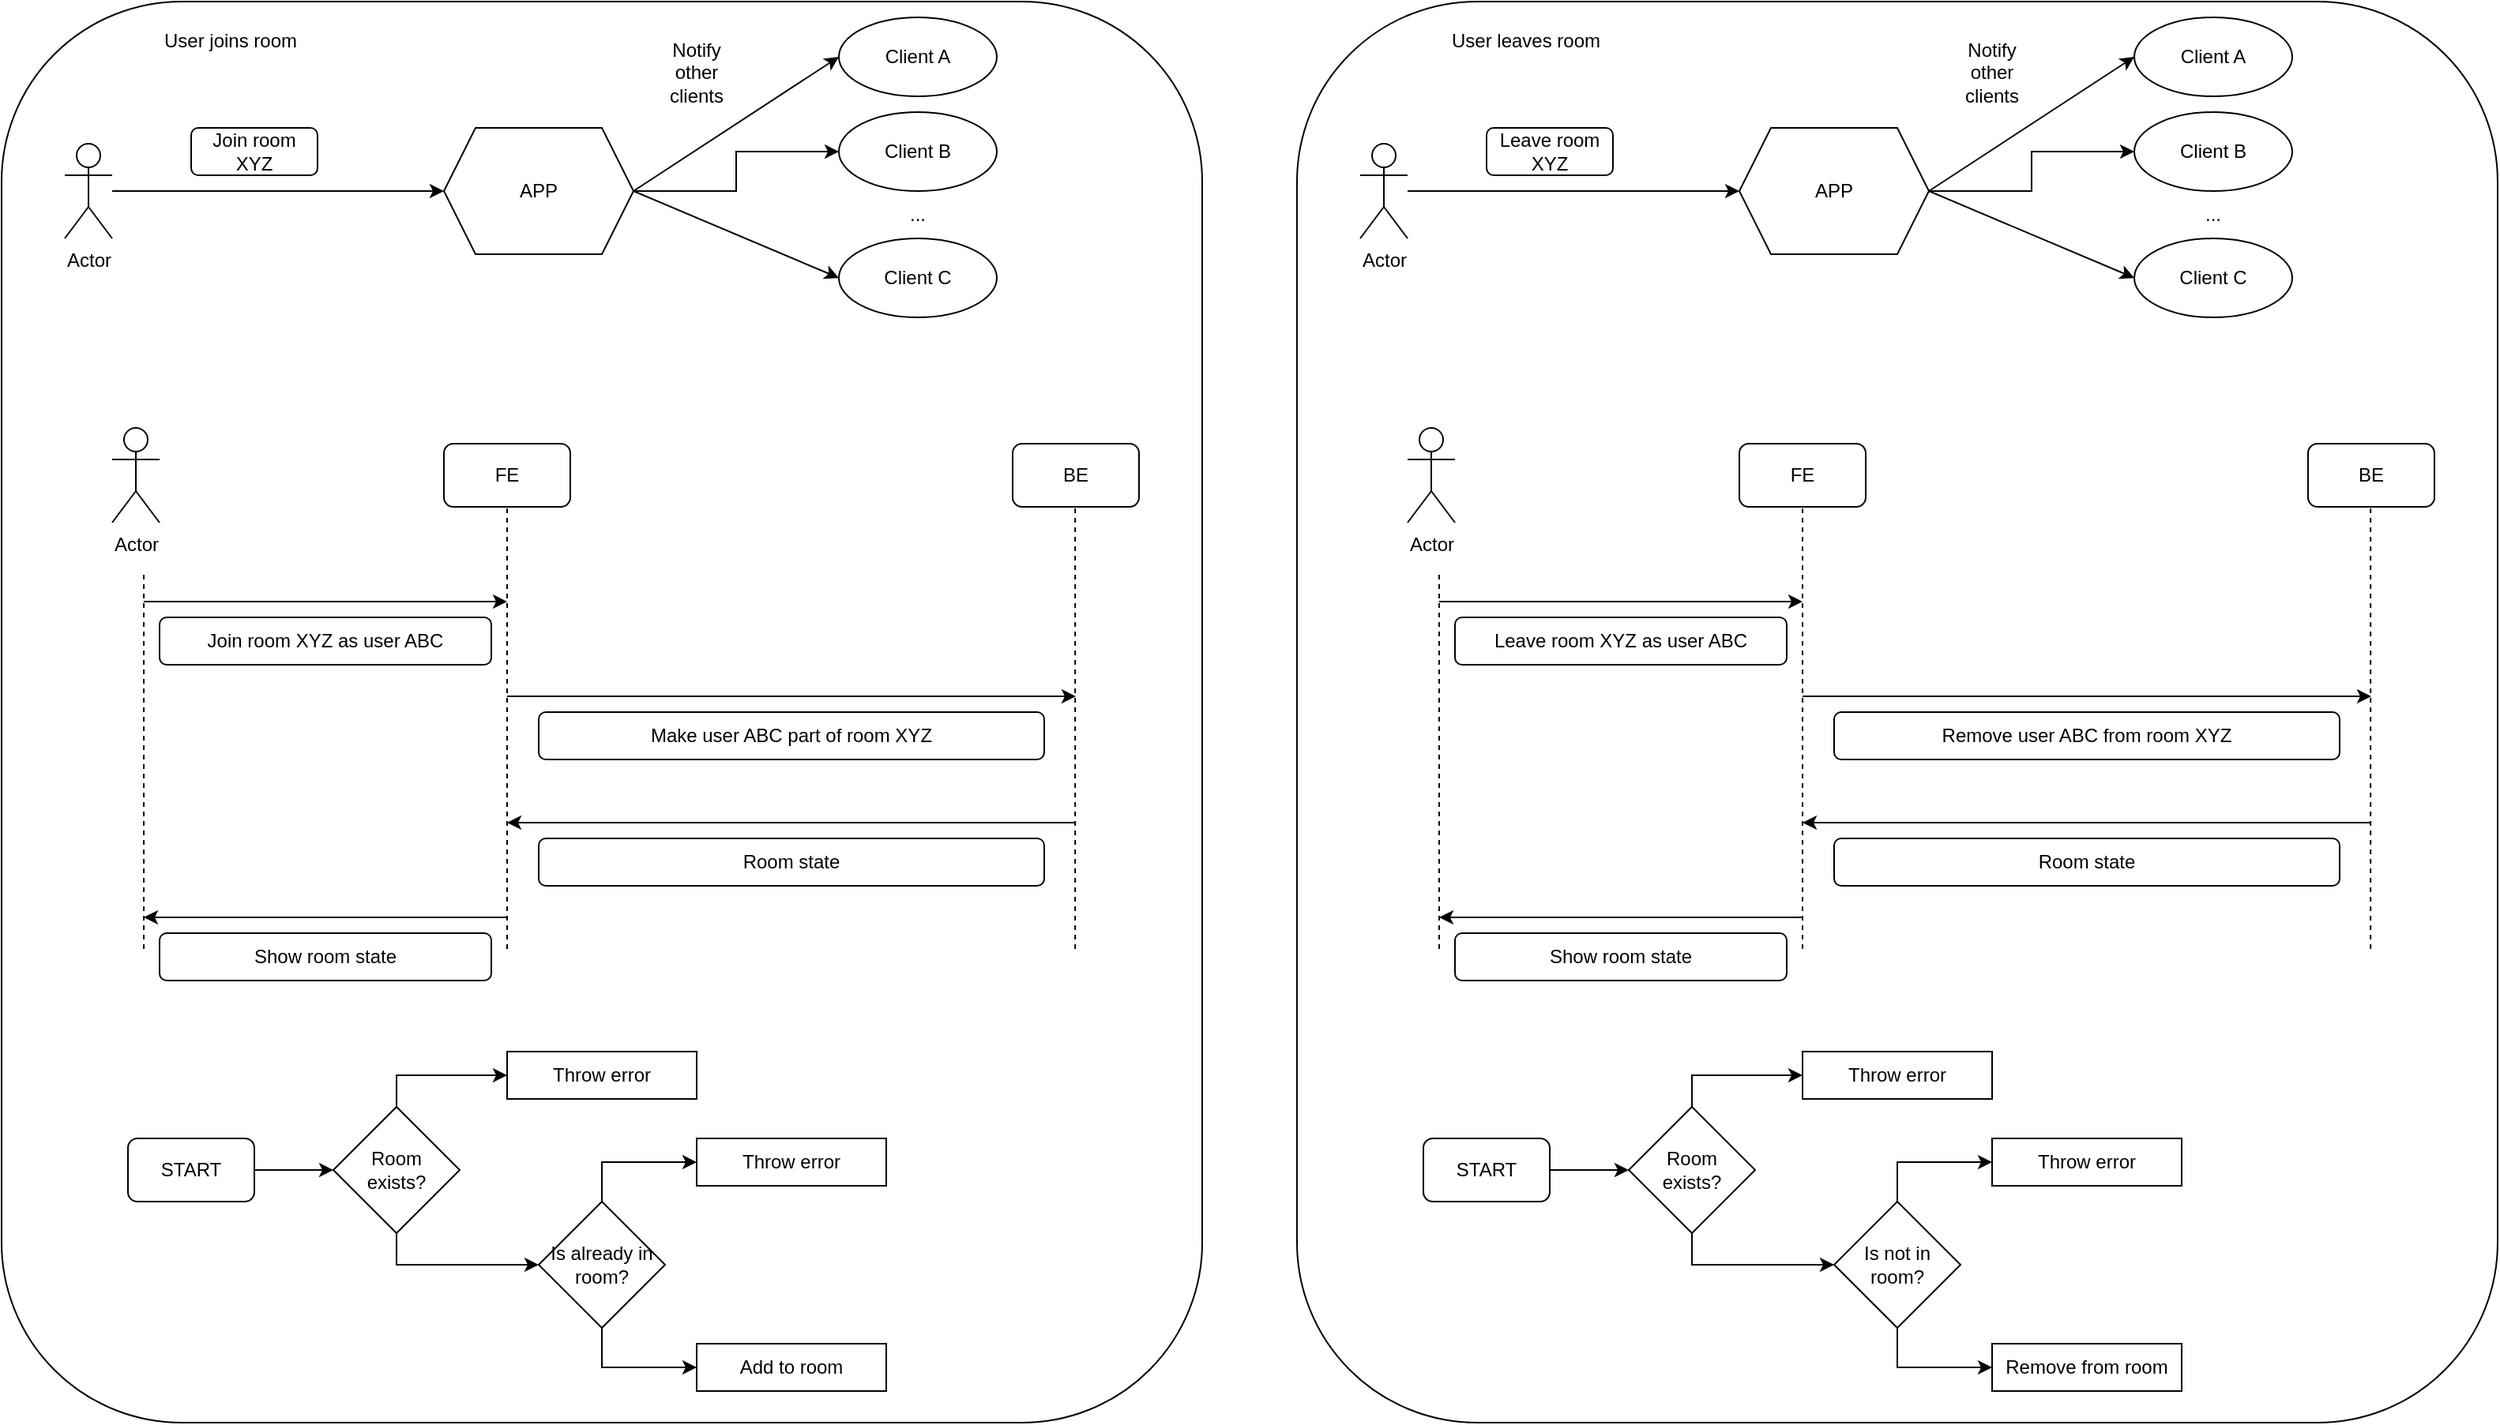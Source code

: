 <mxfile version="24.8.4">
  <diagram name="Page-1" id="0DTt7zCiQ9KKCAeXfTBP">
    <mxGraphModel dx="1195" dy="661" grid="1" gridSize="10" guides="1" tooltips="1" connect="1" arrows="1" fold="1" page="1" pageScale="1" pageWidth="850" pageHeight="1100" math="0" shadow="0">
      <root>
        <mxCell id="0" />
        <mxCell id="1" parent="0" />
        <mxCell id="znmE_3cOpFoyNIo4-c83-2" value="" style="rounded=1;whiteSpace=wrap;html=1;" parent="1" vertex="1">
          <mxGeometry x="40" y="40" width="760" height="900" as="geometry" />
        </mxCell>
        <mxCell id="znmE_3cOpFoyNIo4-c83-3" value="User joins room" style="text;html=1;align=center;verticalAlign=middle;whiteSpace=wrap;rounded=0;" parent="1" vertex="1">
          <mxGeometry x="130" y="50" width="110" height="30" as="geometry" />
        </mxCell>
        <mxCell id="znmE_3cOpFoyNIo4-c83-8" value="Actor" style="shape=umlActor;verticalLabelPosition=bottom;verticalAlign=top;html=1;outlineConnect=0;" parent="1" vertex="1">
          <mxGeometry x="80" y="130" width="30" height="60" as="geometry" />
        </mxCell>
        <mxCell id="znmE_3cOpFoyNIo4-c83-17" style="edgeStyle=orthogonalEdgeStyle;rounded=0;orthogonalLoop=1;jettySize=auto;html=1;exitX=1;exitY=0.5;exitDx=0;exitDy=0;entryX=0;entryY=0.5;entryDx=0;entryDy=0;" parent="1" source="znmE_3cOpFoyNIo4-c83-9" target="znmE_3cOpFoyNIo4-c83-14" edge="1">
          <mxGeometry relative="1" as="geometry" />
        </mxCell>
        <mxCell id="znmE_3cOpFoyNIo4-c83-9" value="APP" style="shape=hexagon;perimeter=hexagonPerimeter2;whiteSpace=wrap;html=1;fixedSize=1;" parent="1" vertex="1">
          <mxGeometry x="320" y="120" width="120" height="80" as="geometry" />
        </mxCell>
        <mxCell id="znmE_3cOpFoyNIo4-c83-10" value="" style="endArrow=classic;html=1;rounded=0;entryX=0;entryY=0.5;entryDx=0;entryDy=0;" parent="1" source="znmE_3cOpFoyNIo4-c83-8" target="znmE_3cOpFoyNIo4-c83-9" edge="1">
          <mxGeometry width="50" height="50" relative="1" as="geometry">
            <mxPoint x="430" y="200" as="sourcePoint" />
            <mxPoint x="480" y="150" as="targetPoint" />
          </mxGeometry>
        </mxCell>
        <mxCell id="znmE_3cOpFoyNIo4-c83-11" value="Join room XYZ" style="rounded=1;whiteSpace=wrap;html=1;" parent="1" vertex="1">
          <mxGeometry x="160" y="120" width="80" height="30" as="geometry" />
        </mxCell>
        <mxCell id="znmE_3cOpFoyNIo4-c83-12" value="Client A" style="ellipse;whiteSpace=wrap;html=1;" parent="1" vertex="1">
          <mxGeometry x="570" y="50" width="100" height="50" as="geometry" />
        </mxCell>
        <mxCell id="znmE_3cOpFoyNIo4-c83-13" value="" style="endArrow=classic;html=1;rounded=0;exitX=1;exitY=0.5;exitDx=0;exitDy=0;entryX=0;entryY=0.5;entryDx=0;entryDy=0;" parent="1" source="znmE_3cOpFoyNIo4-c83-9" target="znmE_3cOpFoyNIo4-c83-12" edge="1">
          <mxGeometry width="50" height="50" relative="1" as="geometry">
            <mxPoint x="390" y="150" as="sourcePoint" />
            <mxPoint x="440" y="100" as="targetPoint" />
          </mxGeometry>
        </mxCell>
        <mxCell id="znmE_3cOpFoyNIo4-c83-14" value="Client B" style="ellipse;whiteSpace=wrap;html=1;" parent="1" vertex="1">
          <mxGeometry x="570" y="110" width="100" height="50" as="geometry" />
        </mxCell>
        <mxCell id="znmE_3cOpFoyNIo4-c83-15" value="Client C" style="ellipse;whiteSpace=wrap;html=1;" parent="1" vertex="1">
          <mxGeometry x="570" y="190" width="100" height="50" as="geometry" />
        </mxCell>
        <mxCell id="znmE_3cOpFoyNIo4-c83-16" value="..." style="text;html=1;align=center;verticalAlign=middle;whiteSpace=wrap;rounded=0;" parent="1" vertex="1">
          <mxGeometry x="590" y="160" width="60" height="30" as="geometry" />
        </mxCell>
        <mxCell id="znmE_3cOpFoyNIo4-c83-18" value="" style="endArrow=classic;html=1;rounded=0;entryX=0;entryY=0.5;entryDx=0;entryDy=0;exitX=1;exitY=0.5;exitDx=0;exitDy=0;" parent="1" source="znmE_3cOpFoyNIo4-c83-9" target="znmE_3cOpFoyNIo4-c83-15" edge="1">
          <mxGeometry width="50" height="50" relative="1" as="geometry">
            <mxPoint x="390" y="150" as="sourcePoint" />
            <mxPoint x="440" y="100" as="targetPoint" />
          </mxGeometry>
        </mxCell>
        <mxCell id="znmE_3cOpFoyNIo4-c83-19" value="Notify other clients" style="text;html=1;align=center;verticalAlign=middle;whiteSpace=wrap;rounded=0;" parent="1" vertex="1">
          <mxGeometry x="450" y="70" width="60" height="30" as="geometry" />
        </mxCell>
        <mxCell id="znmE_3cOpFoyNIo4-c83-20" value="BE" style="rounded=1;whiteSpace=wrap;html=1;" parent="1" vertex="1">
          <mxGeometry x="680" y="320" width="80" height="40" as="geometry" />
        </mxCell>
        <mxCell id="znmE_3cOpFoyNIo4-c83-21" value="FE" style="rounded=1;whiteSpace=wrap;html=1;" parent="1" vertex="1">
          <mxGeometry x="320" y="320" width="80" height="40" as="geometry" />
        </mxCell>
        <mxCell id="znmE_3cOpFoyNIo4-c83-22" value="Actor" style="shape=umlActor;verticalLabelPosition=bottom;verticalAlign=top;html=1;outlineConnect=0;" parent="1" vertex="1">
          <mxGeometry x="110" y="310" width="30" height="60" as="geometry" />
        </mxCell>
        <mxCell id="znmE_3cOpFoyNIo4-c83-24" value="" style="endArrow=none;dashed=1;html=1;rounded=0;entryX=0.5;entryY=1;entryDx=0;entryDy=0;" parent="1" target="znmE_3cOpFoyNIo4-c83-21" edge="1">
          <mxGeometry width="50" height="50" relative="1" as="geometry">
            <mxPoint x="360" y="640" as="sourcePoint" />
            <mxPoint x="590" y="290" as="targetPoint" />
          </mxGeometry>
        </mxCell>
        <mxCell id="znmE_3cOpFoyNIo4-c83-25" value="" style="endArrow=none;dashed=1;html=1;rounded=0;entryX=0.5;entryY=1;entryDx=0;entryDy=0;" parent="1" edge="1">
          <mxGeometry width="50" height="50" relative="1" as="geometry">
            <mxPoint x="719.58" y="640" as="sourcePoint" />
            <mxPoint x="719.58" y="360" as="targetPoint" />
          </mxGeometry>
        </mxCell>
        <mxCell id="znmE_3cOpFoyNIo4-c83-27" value="" style="endArrow=none;dashed=1;html=1;rounded=0;" parent="1" edge="1">
          <mxGeometry width="50" height="50" relative="1" as="geometry">
            <mxPoint x="130" y="640" as="sourcePoint" />
            <mxPoint x="130" y="400" as="targetPoint" />
          </mxGeometry>
        </mxCell>
        <mxCell id="znmE_3cOpFoyNIo4-c83-28" value="" style="endArrow=classic;html=1;rounded=0;" parent="1" edge="1">
          <mxGeometry width="50" height="50" relative="1" as="geometry">
            <mxPoint x="130" y="420" as="sourcePoint" />
            <mxPoint x="360" y="420" as="targetPoint" />
          </mxGeometry>
        </mxCell>
        <mxCell id="znmE_3cOpFoyNIo4-c83-30" value="Join room XYZ as user ABC" style="rounded=1;whiteSpace=wrap;html=1;" parent="1" vertex="1">
          <mxGeometry x="140" y="430" width="210" height="30" as="geometry" />
        </mxCell>
        <mxCell id="znmE_3cOpFoyNIo4-c83-31" value="" style="endArrow=classic;html=1;rounded=0;" parent="1" edge="1">
          <mxGeometry width="50" height="50" relative="1" as="geometry">
            <mxPoint x="360" y="480" as="sourcePoint" />
            <mxPoint x="720" y="480" as="targetPoint" />
          </mxGeometry>
        </mxCell>
        <mxCell id="znmE_3cOpFoyNIo4-c83-32" value="Make user ABC part of room XYZ" style="rounded=1;whiteSpace=wrap;html=1;" parent="1" vertex="1">
          <mxGeometry x="380" y="490" width="320" height="30" as="geometry" />
        </mxCell>
        <mxCell id="znmE_3cOpFoyNIo4-c83-33" value="" style="endArrow=classic;html=1;rounded=0;" parent="1" edge="1">
          <mxGeometry width="50" height="50" relative="1" as="geometry">
            <mxPoint x="720" y="560" as="sourcePoint" />
            <mxPoint x="360" y="560" as="targetPoint" />
          </mxGeometry>
        </mxCell>
        <mxCell id="znmE_3cOpFoyNIo4-c83-34" value="Room state" style="rounded=1;whiteSpace=wrap;html=1;" parent="1" vertex="1">
          <mxGeometry x="380" y="570" width="320" height="30" as="geometry" />
        </mxCell>
        <mxCell id="znmE_3cOpFoyNIo4-c83-35" value="" style="endArrow=classic;html=1;rounded=0;" parent="1" edge="1">
          <mxGeometry width="50" height="50" relative="1" as="geometry">
            <mxPoint x="360" y="620" as="sourcePoint" />
            <mxPoint x="130" y="620" as="targetPoint" />
          </mxGeometry>
        </mxCell>
        <mxCell id="znmE_3cOpFoyNIo4-c83-36" value="Show room state" style="rounded=1;whiteSpace=wrap;html=1;" parent="1" vertex="1">
          <mxGeometry x="140" y="630" width="210" height="30" as="geometry" />
        </mxCell>
        <mxCell id="znmE_3cOpFoyNIo4-c83-63" style="edgeStyle=orthogonalEdgeStyle;rounded=0;orthogonalLoop=1;jettySize=auto;html=1;exitX=1;exitY=0.5;exitDx=0;exitDy=0;entryX=0;entryY=0.5;entryDx=0;entryDy=0;" parent="1" source="znmE_3cOpFoyNIo4-c83-53" target="znmE_3cOpFoyNIo4-c83-54" edge="1">
          <mxGeometry relative="1" as="geometry" />
        </mxCell>
        <mxCell id="znmE_3cOpFoyNIo4-c83-53" value="START" style="rounded=1;whiteSpace=wrap;html=1;" parent="1" vertex="1">
          <mxGeometry x="120" y="760" width="80" height="40" as="geometry" />
        </mxCell>
        <mxCell id="znmE_3cOpFoyNIo4-c83-57" style="edgeStyle=orthogonalEdgeStyle;rounded=0;orthogonalLoop=1;jettySize=auto;html=1;exitX=0.5;exitY=0;exitDx=0;exitDy=0;entryX=0;entryY=0.5;entryDx=0;entryDy=0;" parent="1" source="znmE_3cOpFoyNIo4-c83-54" target="znmE_3cOpFoyNIo4-c83-55" edge="1">
          <mxGeometry relative="1" as="geometry" />
        </mxCell>
        <mxCell id="znmE_3cOpFoyNIo4-c83-60" style="edgeStyle=orthogonalEdgeStyle;rounded=0;orthogonalLoop=1;jettySize=auto;html=1;exitX=0.5;exitY=1;exitDx=0;exitDy=0;entryX=0;entryY=0.5;entryDx=0;entryDy=0;" parent="1" source="znmE_3cOpFoyNIo4-c83-54" target="znmE_3cOpFoyNIo4-c83-59" edge="1">
          <mxGeometry relative="1" as="geometry" />
        </mxCell>
        <mxCell id="znmE_3cOpFoyNIo4-c83-54" value="&lt;div&gt;Room&lt;/div&gt;&lt;div&gt;exists?&lt;br&gt;&lt;/div&gt;" style="rhombus;whiteSpace=wrap;html=1;" parent="1" vertex="1">
          <mxGeometry x="250" y="740" width="80" height="80" as="geometry" />
        </mxCell>
        <mxCell id="znmE_3cOpFoyNIo4-c83-55" value="Throw error" style="rounded=0;whiteSpace=wrap;html=1;" parent="1" vertex="1">
          <mxGeometry x="360" y="705" width="120" height="30" as="geometry" />
        </mxCell>
        <mxCell id="znmE_3cOpFoyNIo4-c83-62" style="edgeStyle=orthogonalEdgeStyle;rounded=0;orthogonalLoop=1;jettySize=auto;html=1;exitX=0.5;exitY=0;exitDx=0;exitDy=0;entryX=0;entryY=0.5;entryDx=0;entryDy=0;" parent="1" source="znmE_3cOpFoyNIo4-c83-59" target="znmE_3cOpFoyNIo4-c83-61" edge="1">
          <mxGeometry relative="1" as="geometry" />
        </mxCell>
        <mxCell id="znmE_3cOpFoyNIo4-c83-67" style="edgeStyle=orthogonalEdgeStyle;rounded=0;orthogonalLoop=1;jettySize=auto;html=1;exitX=0.5;exitY=1;exitDx=0;exitDy=0;entryX=0;entryY=0.5;entryDx=0;entryDy=0;" parent="1" source="znmE_3cOpFoyNIo4-c83-59" target="znmE_3cOpFoyNIo4-c83-66" edge="1">
          <mxGeometry relative="1" as="geometry" />
        </mxCell>
        <mxCell id="znmE_3cOpFoyNIo4-c83-59" value="Is already in room?" style="rhombus;whiteSpace=wrap;html=1;" parent="1" vertex="1">
          <mxGeometry x="380" y="800" width="80" height="80" as="geometry" />
        </mxCell>
        <mxCell id="znmE_3cOpFoyNIo4-c83-61" value="Throw error" style="rounded=0;whiteSpace=wrap;html=1;" parent="1" vertex="1">
          <mxGeometry x="480" y="760" width="120" height="30" as="geometry" />
        </mxCell>
        <mxCell id="znmE_3cOpFoyNIo4-c83-66" value="Add to room" style="rounded=0;whiteSpace=wrap;html=1;" parent="1" vertex="1">
          <mxGeometry x="480" y="890" width="120" height="30" as="geometry" />
        </mxCell>
        <mxCell id="iRaV365EmcCqrzXcGKt7-1" value="" style="rounded=1;whiteSpace=wrap;html=1;" vertex="1" parent="1">
          <mxGeometry x="860" y="40" width="760" height="900" as="geometry" />
        </mxCell>
        <mxCell id="iRaV365EmcCqrzXcGKt7-2" value="User leaves room" style="text;html=1;align=center;verticalAlign=middle;whiteSpace=wrap;rounded=0;" vertex="1" parent="1">
          <mxGeometry x="950" y="50" width="110" height="30" as="geometry" />
        </mxCell>
        <mxCell id="iRaV365EmcCqrzXcGKt7-3" value="Actor" style="shape=umlActor;verticalLabelPosition=bottom;verticalAlign=top;html=1;outlineConnect=0;" vertex="1" parent="1">
          <mxGeometry x="900" y="130" width="30" height="60" as="geometry" />
        </mxCell>
        <mxCell id="iRaV365EmcCqrzXcGKt7-4" style="edgeStyle=orthogonalEdgeStyle;rounded=0;orthogonalLoop=1;jettySize=auto;html=1;exitX=1;exitY=0.5;exitDx=0;exitDy=0;entryX=0;entryY=0.5;entryDx=0;entryDy=0;" edge="1" parent="1" source="iRaV365EmcCqrzXcGKt7-5" target="iRaV365EmcCqrzXcGKt7-10">
          <mxGeometry relative="1" as="geometry" />
        </mxCell>
        <mxCell id="iRaV365EmcCqrzXcGKt7-5" value="APP" style="shape=hexagon;perimeter=hexagonPerimeter2;whiteSpace=wrap;html=1;fixedSize=1;" vertex="1" parent="1">
          <mxGeometry x="1140" y="120" width="120" height="80" as="geometry" />
        </mxCell>
        <mxCell id="iRaV365EmcCqrzXcGKt7-6" value="" style="endArrow=classic;html=1;rounded=0;entryX=0;entryY=0.5;entryDx=0;entryDy=0;" edge="1" parent="1" source="iRaV365EmcCqrzXcGKt7-3" target="iRaV365EmcCqrzXcGKt7-5">
          <mxGeometry width="50" height="50" relative="1" as="geometry">
            <mxPoint x="1250" y="200" as="sourcePoint" />
            <mxPoint x="1300" y="150" as="targetPoint" />
          </mxGeometry>
        </mxCell>
        <mxCell id="iRaV365EmcCqrzXcGKt7-7" value="Leave room XYZ" style="rounded=1;whiteSpace=wrap;html=1;" vertex="1" parent="1">
          <mxGeometry x="980" y="120" width="80" height="30" as="geometry" />
        </mxCell>
        <mxCell id="iRaV365EmcCqrzXcGKt7-8" value="Client A" style="ellipse;whiteSpace=wrap;html=1;" vertex="1" parent="1">
          <mxGeometry x="1390" y="50" width="100" height="50" as="geometry" />
        </mxCell>
        <mxCell id="iRaV365EmcCqrzXcGKt7-9" value="" style="endArrow=classic;html=1;rounded=0;exitX=1;exitY=0.5;exitDx=0;exitDy=0;entryX=0;entryY=0.5;entryDx=0;entryDy=0;" edge="1" parent="1" source="iRaV365EmcCqrzXcGKt7-5" target="iRaV365EmcCqrzXcGKt7-8">
          <mxGeometry width="50" height="50" relative="1" as="geometry">
            <mxPoint x="1210" y="150" as="sourcePoint" />
            <mxPoint x="1260" y="100" as="targetPoint" />
          </mxGeometry>
        </mxCell>
        <mxCell id="iRaV365EmcCqrzXcGKt7-10" value="Client B" style="ellipse;whiteSpace=wrap;html=1;" vertex="1" parent="1">
          <mxGeometry x="1390" y="110" width="100" height="50" as="geometry" />
        </mxCell>
        <mxCell id="iRaV365EmcCqrzXcGKt7-11" value="Client C" style="ellipse;whiteSpace=wrap;html=1;" vertex="1" parent="1">
          <mxGeometry x="1390" y="190" width="100" height="50" as="geometry" />
        </mxCell>
        <mxCell id="iRaV365EmcCqrzXcGKt7-12" value="..." style="text;html=1;align=center;verticalAlign=middle;whiteSpace=wrap;rounded=0;" vertex="1" parent="1">
          <mxGeometry x="1410" y="160" width="60" height="30" as="geometry" />
        </mxCell>
        <mxCell id="iRaV365EmcCqrzXcGKt7-13" value="" style="endArrow=classic;html=1;rounded=0;entryX=0;entryY=0.5;entryDx=0;entryDy=0;exitX=1;exitY=0.5;exitDx=0;exitDy=0;" edge="1" parent="1" source="iRaV365EmcCqrzXcGKt7-5" target="iRaV365EmcCqrzXcGKt7-11">
          <mxGeometry width="50" height="50" relative="1" as="geometry">
            <mxPoint x="1210" y="150" as="sourcePoint" />
            <mxPoint x="1260" y="100" as="targetPoint" />
          </mxGeometry>
        </mxCell>
        <mxCell id="iRaV365EmcCqrzXcGKt7-14" value="Notify other clients" style="text;html=1;align=center;verticalAlign=middle;whiteSpace=wrap;rounded=0;" vertex="1" parent="1">
          <mxGeometry x="1270" y="70" width="60" height="30" as="geometry" />
        </mxCell>
        <mxCell id="iRaV365EmcCqrzXcGKt7-15" value="BE" style="rounded=1;whiteSpace=wrap;html=1;" vertex="1" parent="1">
          <mxGeometry x="1500" y="320" width="80" height="40" as="geometry" />
        </mxCell>
        <mxCell id="iRaV365EmcCqrzXcGKt7-16" value="FE" style="rounded=1;whiteSpace=wrap;html=1;" vertex="1" parent="1">
          <mxGeometry x="1140" y="320" width="80" height="40" as="geometry" />
        </mxCell>
        <mxCell id="iRaV365EmcCqrzXcGKt7-17" value="Actor" style="shape=umlActor;verticalLabelPosition=bottom;verticalAlign=top;html=1;outlineConnect=0;" vertex="1" parent="1">
          <mxGeometry x="930" y="310" width="30" height="60" as="geometry" />
        </mxCell>
        <mxCell id="iRaV365EmcCqrzXcGKt7-18" value="" style="endArrow=none;dashed=1;html=1;rounded=0;entryX=0.5;entryY=1;entryDx=0;entryDy=0;" edge="1" parent="1" target="iRaV365EmcCqrzXcGKt7-16">
          <mxGeometry width="50" height="50" relative="1" as="geometry">
            <mxPoint x="1180" y="640" as="sourcePoint" />
            <mxPoint x="1410" y="290" as="targetPoint" />
          </mxGeometry>
        </mxCell>
        <mxCell id="iRaV365EmcCqrzXcGKt7-19" value="" style="endArrow=none;dashed=1;html=1;rounded=0;entryX=0.5;entryY=1;entryDx=0;entryDy=0;" edge="1" parent="1">
          <mxGeometry width="50" height="50" relative="1" as="geometry">
            <mxPoint x="1539.58" y="640" as="sourcePoint" />
            <mxPoint x="1539.58" y="360" as="targetPoint" />
          </mxGeometry>
        </mxCell>
        <mxCell id="iRaV365EmcCqrzXcGKt7-20" value="" style="endArrow=none;dashed=1;html=1;rounded=0;" edge="1" parent="1">
          <mxGeometry width="50" height="50" relative="1" as="geometry">
            <mxPoint x="950" y="640" as="sourcePoint" />
            <mxPoint x="950" y="400" as="targetPoint" />
          </mxGeometry>
        </mxCell>
        <mxCell id="iRaV365EmcCqrzXcGKt7-21" value="" style="endArrow=classic;html=1;rounded=0;" edge="1" parent="1">
          <mxGeometry width="50" height="50" relative="1" as="geometry">
            <mxPoint x="950" y="420" as="sourcePoint" />
            <mxPoint x="1180" y="420" as="targetPoint" />
          </mxGeometry>
        </mxCell>
        <mxCell id="iRaV365EmcCqrzXcGKt7-22" value="Leave room XYZ as user ABC" style="rounded=1;whiteSpace=wrap;html=1;" vertex="1" parent="1">
          <mxGeometry x="960" y="430" width="210" height="30" as="geometry" />
        </mxCell>
        <mxCell id="iRaV365EmcCqrzXcGKt7-23" value="" style="endArrow=classic;html=1;rounded=0;" edge="1" parent="1">
          <mxGeometry width="50" height="50" relative="1" as="geometry">
            <mxPoint x="1180" y="480" as="sourcePoint" />
            <mxPoint x="1540" y="480" as="targetPoint" />
          </mxGeometry>
        </mxCell>
        <mxCell id="iRaV365EmcCqrzXcGKt7-24" value="Remove user ABC from room XYZ" style="rounded=1;whiteSpace=wrap;html=1;" vertex="1" parent="1">
          <mxGeometry x="1200" y="490" width="320" height="30" as="geometry" />
        </mxCell>
        <mxCell id="iRaV365EmcCqrzXcGKt7-25" value="" style="endArrow=classic;html=1;rounded=0;" edge="1" parent="1">
          <mxGeometry width="50" height="50" relative="1" as="geometry">
            <mxPoint x="1540" y="560" as="sourcePoint" />
            <mxPoint x="1180" y="560" as="targetPoint" />
          </mxGeometry>
        </mxCell>
        <mxCell id="iRaV365EmcCqrzXcGKt7-26" value="Room state" style="rounded=1;whiteSpace=wrap;html=1;" vertex="1" parent="1">
          <mxGeometry x="1200" y="570" width="320" height="30" as="geometry" />
        </mxCell>
        <mxCell id="iRaV365EmcCqrzXcGKt7-27" value="" style="endArrow=classic;html=1;rounded=0;" edge="1" parent="1">
          <mxGeometry width="50" height="50" relative="1" as="geometry">
            <mxPoint x="1180" y="620" as="sourcePoint" />
            <mxPoint x="950" y="620" as="targetPoint" />
          </mxGeometry>
        </mxCell>
        <mxCell id="iRaV365EmcCqrzXcGKt7-28" value="Show room state" style="rounded=1;whiteSpace=wrap;html=1;" vertex="1" parent="1">
          <mxGeometry x="960" y="630" width="210" height="30" as="geometry" />
        </mxCell>
        <mxCell id="iRaV365EmcCqrzXcGKt7-29" style="edgeStyle=orthogonalEdgeStyle;rounded=0;orthogonalLoop=1;jettySize=auto;html=1;exitX=1;exitY=0.5;exitDx=0;exitDy=0;entryX=0;entryY=0.5;entryDx=0;entryDy=0;" edge="1" parent="1" source="iRaV365EmcCqrzXcGKt7-30" target="iRaV365EmcCqrzXcGKt7-33">
          <mxGeometry relative="1" as="geometry" />
        </mxCell>
        <mxCell id="iRaV365EmcCqrzXcGKt7-30" value="START" style="rounded=1;whiteSpace=wrap;html=1;" vertex="1" parent="1">
          <mxGeometry x="940" y="760" width="80" height="40" as="geometry" />
        </mxCell>
        <mxCell id="iRaV365EmcCqrzXcGKt7-31" style="edgeStyle=orthogonalEdgeStyle;rounded=0;orthogonalLoop=1;jettySize=auto;html=1;exitX=0.5;exitY=0;exitDx=0;exitDy=0;entryX=0;entryY=0.5;entryDx=0;entryDy=0;" edge="1" parent="1" source="iRaV365EmcCqrzXcGKt7-33" target="iRaV365EmcCqrzXcGKt7-34">
          <mxGeometry relative="1" as="geometry" />
        </mxCell>
        <mxCell id="iRaV365EmcCqrzXcGKt7-32" style="edgeStyle=orthogonalEdgeStyle;rounded=0;orthogonalLoop=1;jettySize=auto;html=1;exitX=0.5;exitY=1;exitDx=0;exitDy=0;entryX=0;entryY=0.5;entryDx=0;entryDy=0;" edge="1" parent="1" source="iRaV365EmcCqrzXcGKt7-33" target="iRaV365EmcCqrzXcGKt7-37">
          <mxGeometry relative="1" as="geometry" />
        </mxCell>
        <mxCell id="iRaV365EmcCqrzXcGKt7-33" value="&lt;div&gt;Room&lt;/div&gt;&lt;div&gt;exists?&lt;br&gt;&lt;/div&gt;" style="rhombus;whiteSpace=wrap;html=1;" vertex="1" parent="1">
          <mxGeometry x="1070" y="740" width="80" height="80" as="geometry" />
        </mxCell>
        <mxCell id="iRaV365EmcCqrzXcGKt7-34" value="Throw error" style="rounded=0;whiteSpace=wrap;html=1;" vertex="1" parent="1">
          <mxGeometry x="1180" y="705" width="120" height="30" as="geometry" />
        </mxCell>
        <mxCell id="iRaV365EmcCqrzXcGKt7-35" style="edgeStyle=orthogonalEdgeStyle;rounded=0;orthogonalLoop=1;jettySize=auto;html=1;exitX=0.5;exitY=0;exitDx=0;exitDy=0;entryX=0;entryY=0.5;entryDx=0;entryDy=0;" edge="1" parent="1" source="iRaV365EmcCqrzXcGKt7-37" target="iRaV365EmcCqrzXcGKt7-38">
          <mxGeometry relative="1" as="geometry" />
        </mxCell>
        <mxCell id="iRaV365EmcCqrzXcGKt7-36" style="edgeStyle=orthogonalEdgeStyle;rounded=0;orthogonalLoop=1;jettySize=auto;html=1;exitX=0.5;exitY=1;exitDx=0;exitDy=0;entryX=0;entryY=0.5;entryDx=0;entryDy=0;" edge="1" parent="1" source="iRaV365EmcCqrzXcGKt7-37" target="iRaV365EmcCqrzXcGKt7-39">
          <mxGeometry relative="1" as="geometry" />
        </mxCell>
        <mxCell id="iRaV365EmcCqrzXcGKt7-37" value="Is not in room?" style="rhombus;whiteSpace=wrap;html=1;" vertex="1" parent="1">
          <mxGeometry x="1200" y="800" width="80" height="80" as="geometry" />
        </mxCell>
        <mxCell id="iRaV365EmcCqrzXcGKt7-38" value="Throw error" style="rounded=0;whiteSpace=wrap;html=1;" vertex="1" parent="1">
          <mxGeometry x="1300" y="760" width="120" height="30" as="geometry" />
        </mxCell>
        <mxCell id="iRaV365EmcCqrzXcGKt7-39" value="Remove from room" style="rounded=0;whiteSpace=wrap;html=1;" vertex="1" parent="1">
          <mxGeometry x="1300" y="890" width="120" height="30" as="geometry" />
        </mxCell>
      </root>
    </mxGraphModel>
  </diagram>
</mxfile>
